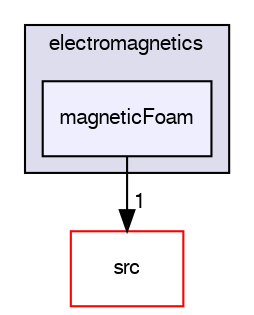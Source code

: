digraph "applications/solvers/electromagnetics/magneticFoam" {
  bgcolor=transparent;
  compound=true
  node [ fontsize="10", fontname="FreeSans"];
  edge [ labelfontsize="10", labelfontname="FreeSans"];
  subgraph clusterdir_6925107ea68bc879ce25441c80612b3f {
    graph [ bgcolor="#ddddee", pencolor="black", label="electromagnetics" fontname="FreeSans", fontsize="10", URL="dir_6925107ea68bc879ce25441c80612b3f.html"]
  dir_ab9cebb5cc5f32020a0d92334f335243 [shape=box, label="magneticFoam", style="filled", fillcolor="#eeeeff", pencolor="black", URL="dir_ab9cebb5cc5f32020a0d92334f335243.html"];
  }
  dir_68267d1309a1af8e8297ef4c3efbcdba [shape=box label="src" color="red" URL="dir_68267d1309a1af8e8297ef4c3efbcdba.html"];
  dir_ab9cebb5cc5f32020a0d92334f335243->dir_68267d1309a1af8e8297ef4c3efbcdba [headlabel="1", labeldistance=1.5 headhref="dir_000117_000568.html"];
}
